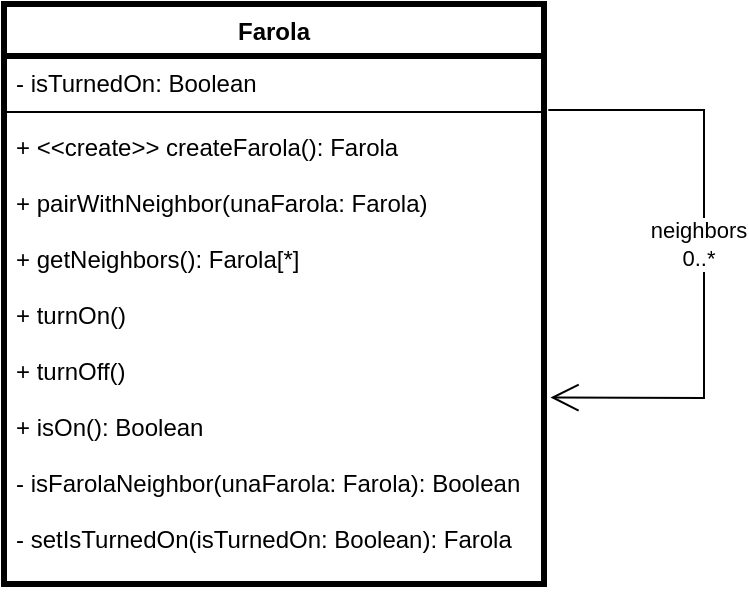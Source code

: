 <mxfile version="20.3.0" type="device"><diagram id="C5RBs43oDa-KdzZeNtuy" name="Page-1"><mxGraphModel dx="946" dy="554" grid="1" gridSize="10" guides="1" tooltips="1" connect="1" arrows="1" fold="1" page="1" pageScale="1" pageWidth="827" pageHeight="1169" math="0" shadow="0"><root><mxCell id="WIyWlLk6GJQsqaUBKTNV-0"/><mxCell id="WIyWlLk6GJQsqaUBKTNV-1" parent="WIyWlLk6GJQsqaUBKTNV-0"/><mxCell id="FPSJWDj0T2cpQ_3nrYw0-17" value="Farola" style="swimlane;fontStyle=1;align=center;verticalAlign=top;childLayout=stackLayout;horizontal=1;startSize=26;horizontalStack=0;resizeParent=1;resizeParentMax=0;resizeLast=0;collapsible=1;marginBottom=0;rounded=0;strokeWidth=3;" parent="WIyWlLk6GJQsqaUBKTNV-1" vertex="1"><mxGeometry x="200" y="170" width="270" height="290" as="geometry"/></mxCell><mxCell id="FPSJWDj0T2cpQ_3nrYw0-18" value="- isTurnedOn: Boolean&#xA;&#xA;&#xA;&#xA;&#xA;&#xA;&#xA;&#xA;&#xA;&#xA;&#xA;&#xA;&#xA;&#xA;" style="text;strokeColor=none;fillColor=none;align=left;verticalAlign=top;spacingLeft=4;spacingRight=4;overflow=hidden;rotatable=0;points=[[0,0.5],[1,0.5]];portConstraint=eastwest;rounded=0;strokeWidth=3;" parent="FPSJWDj0T2cpQ_3nrYw0-17" vertex="1"><mxGeometry y="26" width="270" height="24" as="geometry"/></mxCell><mxCell id="FPSJWDj0T2cpQ_3nrYw0-19" value="" style="line;strokeWidth=1;fillColor=none;align=left;verticalAlign=middle;spacingTop=-1;spacingLeft=3;spacingRight=3;rotatable=0;labelPosition=right;points=[];portConstraint=eastwest;strokeColor=inherit;rounded=0;" parent="FPSJWDj0T2cpQ_3nrYw0-17" vertex="1"><mxGeometry y="50" width="270" height="8" as="geometry"/></mxCell><mxCell id="FPSJWDj0T2cpQ_3nrYw0-20" value="+ &lt;&lt;create&gt;&gt; createFarola(): Farola&#xA;&#xA;+ pairWithNeighbor(unaFarola: Farola)&#xA;&#xA;+ getNeighbors(): Farola[*]&#xA;&#xA;+ turnOn()&#xA;&#xA;+ turnOff()&#xA;&#xA;+ isOn(): Boolean&#xA;&#xA;- isFarolaNeighbor(unaFarola: Farola): Boolean&#xA;&#xA;- setIsTurnedOn(isTurnedOn: Boolean): Farola&#xA;" style="text;strokeColor=none;fillColor=none;align=left;verticalAlign=top;spacingLeft=4;spacingRight=4;overflow=hidden;rotatable=0;points=[[0,0.5],[1,0.5]];portConstraint=eastwest;rounded=0;strokeWidth=3;" parent="FPSJWDj0T2cpQ_3nrYw0-17" vertex="1"><mxGeometry y="58" width="270" height="232" as="geometry"/></mxCell><mxCell id="FPSJWDj0T2cpQ_3nrYw0-24" value="" style="endArrow=open;endFill=1;endSize=12;html=1;rounded=0;entryX=1.012;entryY=0.598;entryDx=0;entryDy=0;entryPerimeter=0;exitX=1.008;exitY=0.375;exitDx=0;exitDy=0;exitPerimeter=0;" parent="FPSJWDj0T2cpQ_3nrYw0-17" source="FPSJWDj0T2cpQ_3nrYw0-19" target="FPSJWDj0T2cpQ_3nrYw0-20" edge="1"><mxGeometry width="160" relative="1" as="geometry"><mxPoint x="263" y="60" as="sourcePoint"/><mxPoint x="350" y="130" as="targetPoint"/><Array as="points"><mxPoint x="350" y="53"/><mxPoint x="350" y="197"/></Array></mxGeometry></mxCell><mxCell id="FPSJWDj0T2cpQ_3nrYw0-25" value="&lt;div&gt;neighbors&lt;/div&gt;&lt;div&gt;0..*&lt;br&gt;&lt;/div&gt;" style="edgeLabel;html=1;align=center;verticalAlign=middle;resizable=0;points=[];" parent="FPSJWDj0T2cpQ_3nrYw0-24" vertex="1" connectable="0"><mxGeometry x="-0.091" y="-3" relative="1" as="geometry"><mxPoint y="9" as="offset"/></mxGeometry></mxCell></root></mxGraphModel></diagram></mxfile>